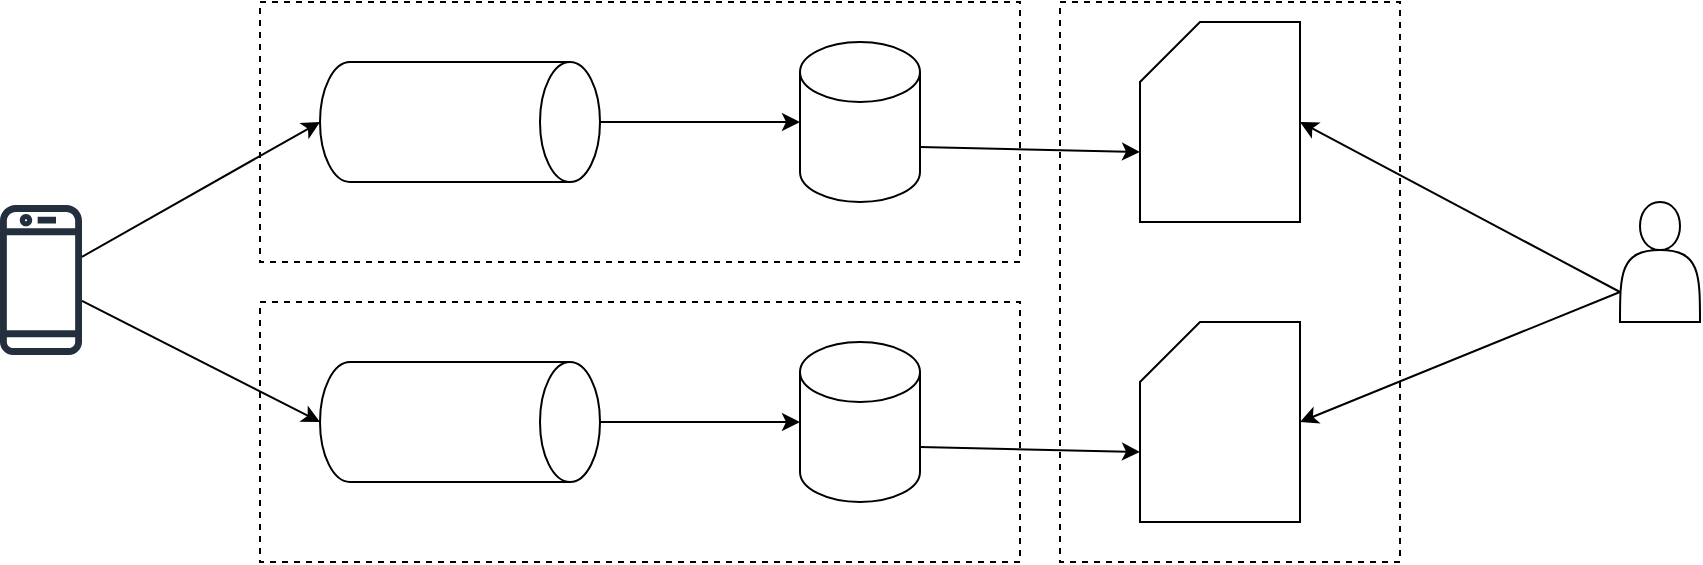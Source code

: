 <mxfile version="24.7.8">
  <diagram name="Page-1" id="Q5xdamIhV4PdrGAKUTWI">
    <mxGraphModel dx="954" dy="489" grid="1" gridSize="10" guides="1" tooltips="1" connect="1" arrows="1" fold="1" page="1" pageScale="1" pageWidth="850" pageHeight="1100" math="0" shadow="0">
      <root>
        <mxCell id="0" />
        <mxCell id="1" parent="0" />
        <mxCell id="OD9FtLQuHuhSTH7nscFG-10" value="" style="rounded=0;whiteSpace=wrap;html=1;dashed=1;" vertex="1" parent="1">
          <mxGeometry x="590" y="90" width="170" height="280" as="geometry" />
        </mxCell>
        <mxCell id="OD9FtLQuHuhSTH7nscFG-9" value="" style="rounded=0;whiteSpace=wrap;html=1;dashed=1;" vertex="1" parent="1">
          <mxGeometry x="190" y="240" width="380" height="130" as="geometry" />
        </mxCell>
        <mxCell id="OD9FtLQuHuhSTH7nscFG-8" value="" style="rounded=0;whiteSpace=wrap;html=1;dashed=1;" vertex="1" parent="1">
          <mxGeometry x="190" y="90" width="380" height="130" as="geometry" />
        </mxCell>
        <mxCell id="OD9FtLQuHuhSTH7nscFG-1" value="" style="sketch=0;outlineConnect=0;fontColor=#232F3E;gradientColor=none;fillColor=#232F3D;strokeColor=none;dashed=0;verticalLabelPosition=bottom;verticalAlign=top;align=center;html=1;fontSize=12;fontStyle=0;aspect=fixed;pointerEvents=1;shape=mxgraph.aws4.mobile_client;" vertex="1" parent="1">
          <mxGeometry x="60" y="190" width="41" height="78" as="geometry" />
        </mxCell>
        <mxCell id="OD9FtLQuHuhSTH7nscFG-2" value="" style="shape=cylinder3;whiteSpace=wrap;html=1;boundedLbl=1;backgroundOutline=1;size=15;rotation=90;" vertex="1" parent="1">
          <mxGeometry x="260" y="80" width="60" height="140" as="geometry" />
        </mxCell>
        <mxCell id="OD9FtLQuHuhSTH7nscFG-3" value="" style="shape=cylinder3;whiteSpace=wrap;html=1;boundedLbl=1;backgroundOutline=1;size=15;rotation=90;" vertex="1" parent="1">
          <mxGeometry x="260" y="230" width="60" height="140" as="geometry" />
        </mxCell>
        <mxCell id="OD9FtLQuHuhSTH7nscFG-4" value="" style="shape=cylinder3;whiteSpace=wrap;html=1;boundedLbl=1;backgroundOutline=1;size=15;" vertex="1" parent="1">
          <mxGeometry x="460" y="110" width="60" height="80" as="geometry" />
        </mxCell>
        <mxCell id="OD9FtLQuHuhSTH7nscFG-5" value="" style="shape=cylinder3;whiteSpace=wrap;html=1;boundedLbl=1;backgroundOutline=1;size=15;" vertex="1" parent="1">
          <mxGeometry x="460" y="260" width="60" height="80" as="geometry" />
        </mxCell>
        <mxCell id="OD9FtLQuHuhSTH7nscFG-6" value="" style="shape=card;whiteSpace=wrap;html=1;" vertex="1" parent="1">
          <mxGeometry x="630" y="100" width="80" height="100" as="geometry" />
        </mxCell>
        <mxCell id="OD9FtLQuHuhSTH7nscFG-7" value="" style="shape=card;whiteSpace=wrap;html=1;" vertex="1" parent="1">
          <mxGeometry x="630" y="250" width="80" height="100" as="geometry" />
        </mxCell>
        <mxCell id="OD9FtLQuHuhSTH7nscFG-11" value="" style="endArrow=classic;html=1;rounded=0;entryX=0.5;entryY=1;entryDx=0;entryDy=0;entryPerimeter=0;" edge="1" parent="1" source="OD9FtLQuHuhSTH7nscFG-1" target="OD9FtLQuHuhSTH7nscFG-2">
          <mxGeometry width="50" height="50" relative="1" as="geometry">
            <mxPoint x="470" y="340" as="sourcePoint" />
            <mxPoint x="520" y="290" as="targetPoint" />
          </mxGeometry>
        </mxCell>
        <mxCell id="OD9FtLQuHuhSTH7nscFG-12" value="" style="endArrow=classic;html=1;rounded=0;entryX=0.5;entryY=1;entryDx=0;entryDy=0;entryPerimeter=0;" edge="1" parent="1" source="OD9FtLQuHuhSTH7nscFG-1" target="OD9FtLQuHuhSTH7nscFG-3">
          <mxGeometry width="50" height="50" relative="1" as="geometry">
            <mxPoint x="470" y="340" as="sourcePoint" />
            <mxPoint x="520" y="290" as="targetPoint" />
          </mxGeometry>
        </mxCell>
        <mxCell id="OD9FtLQuHuhSTH7nscFG-13" value="" style="endArrow=classic;html=1;rounded=0;exitX=0.5;exitY=0;exitDx=0;exitDy=0;exitPerimeter=0;entryX=0;entryY=0.5;entryDx=0;entryDy=0;entryPerimeter=0;" edge="1" parent="1" source="OD9FtLQuHuhSTH7nscFG-2" target="OD9FtLQuHuhSTH7nscFG-4">
          <mxGeometry width="50" height="50" relative="1" as="geometry">
            <mxPoint x="470" y="340" as="sourcePoint" />
            <mxPoint x="520" y="290" as="targetPoint" />
          </mxGeometry>
        </mxCell>
        <mxCell id="OD9FtLQuHuhSTH7nscFG-14" value="" style="endArrow=classic;html=1;rounded=0;exitX=0.5;exitY=0;exitDx=0;exitDy=0;exitPerimeter=0;entryX=0;entryY=0.5;entryDx=0;entryDy=0;entryPerimeter=0;" edge="1" parent="1" source="OD9FtLQuHuhSTH7nscFG-3" target="OD9FtLQuHuhSTH7nscFG-5">
          <mxGeometry width="50" height="50" relative="1" as="geometry">
            <mxPoint x="470" y="340" as="sourcePoint" />
            <mxPoint x="520" y="290" as="targetPoint" />
          </mxGeometry>
        </mxCell>
        <mxCell id="OD9FtLQuHuhSTH7nscFG-15" value="" style="endArrow=classic;html=1;rounded=0;exitX=1;exitY=0;exitDx=0;exitDy=52.5;exitPerimeter=0;entryX=0;entryY=0;entryDx=0;entryDy=65;entryPerimeter=0;" edge="1" parent="1" source="OD9FtLQuHuhSTH7nscFG-4" target="OD9FtLQuHuhSTH7nscFG-6">
          <mxGeometry width="50" height="50" relative="1" as="geometry">
            <mxPoint x="470" y="340" as="sourcePoint" />
            <mxPoint x="520" y="290" as="targetPoint" />
          </mxGeometry>
        </mxCell>
        <mxCell id="OD9FtLQuHuhSTH7nscFG-16" value="" style="endArrow=classic;html=1;rounded=0;exitX=1;exitY=0;exitDx=0;exitDy=52.5;exitPerimeter=0;entryX=0;entryY=0;entryDx=0;entryDy=65;entryPerimeter=0;" edge="1" parent="1" source="OD9FtLQuHuhSTH7nscFG-5" target="OD9FtLQuHuhSTH7nscFG-7">
          <mxGeometry width="50" height="50" relative="1" as="geometry">
            <mxPoint x="470" y="340" as="sourcePoint" />
            <mxPoint x="520" y="290" as="targetPoint" />
          </mxGeometry>
        </mxCell>
        <mxCell id="OD9FtLQuHuhSTH7nscFG-17" value="" style="shape=actor;whiteSpace=wrap;html=1;" vertex="1" parent="1">
          <mxGeometry x="870" y="190" width="40" height="60" as="geometry" />
        </mxCell>
        <mxCell id="OD9FtLQuHuhSTH7nscFG-18" value="" style="endArrow=classic;html=1;rounded=0;exitX=0;exitY=0.75;exitDx=0;exitDy=0;entryX=1;entryY=0.5;entryDx=0;entryDy=0;entryPerimeter=0;" edge="1" parent="1" source="OD9FtLQuHuhSTH7nscFG-17" target="OD9FtLQuHuhSTH7nscFG-6">
          <mxGeometry width="50" height="50" relative="1" as="geometry">
            <mxPoint x="520" y="340" as="sourcePoint" />
            <mxPoint x="570" y="290" as="targetPoint" />
          </mxGeometry>
        </mxCell>
        <mxCell id="OD9FtLQuHuhSTH7nscFG-19" value="" style="endArrow=classic;html=1;rounded=0;exitX=0;exitY=0.75;exitDx=0;exitDy=0;entryX=1;entryY=0.5;entryDx=0;entryDy=0;entryPerimeter=0;" edge="1" parent="1" source="OD9FtLQuHuhSTH7nscFG-17" target="OD9FtLQuHuhSTH7nscFG-7">
          <mxGeometry width="50" height="50" relative="1" as="geometry">
            <mxPoint x="850" y="240" as="sourcePoint" />
            <mxPoint x="570" y="290" as="targetPoint" />
          </mxGeometry>
        </mxCell>
      </root>
    </mxGraphModel>
  </diagram>
</mxfile>
